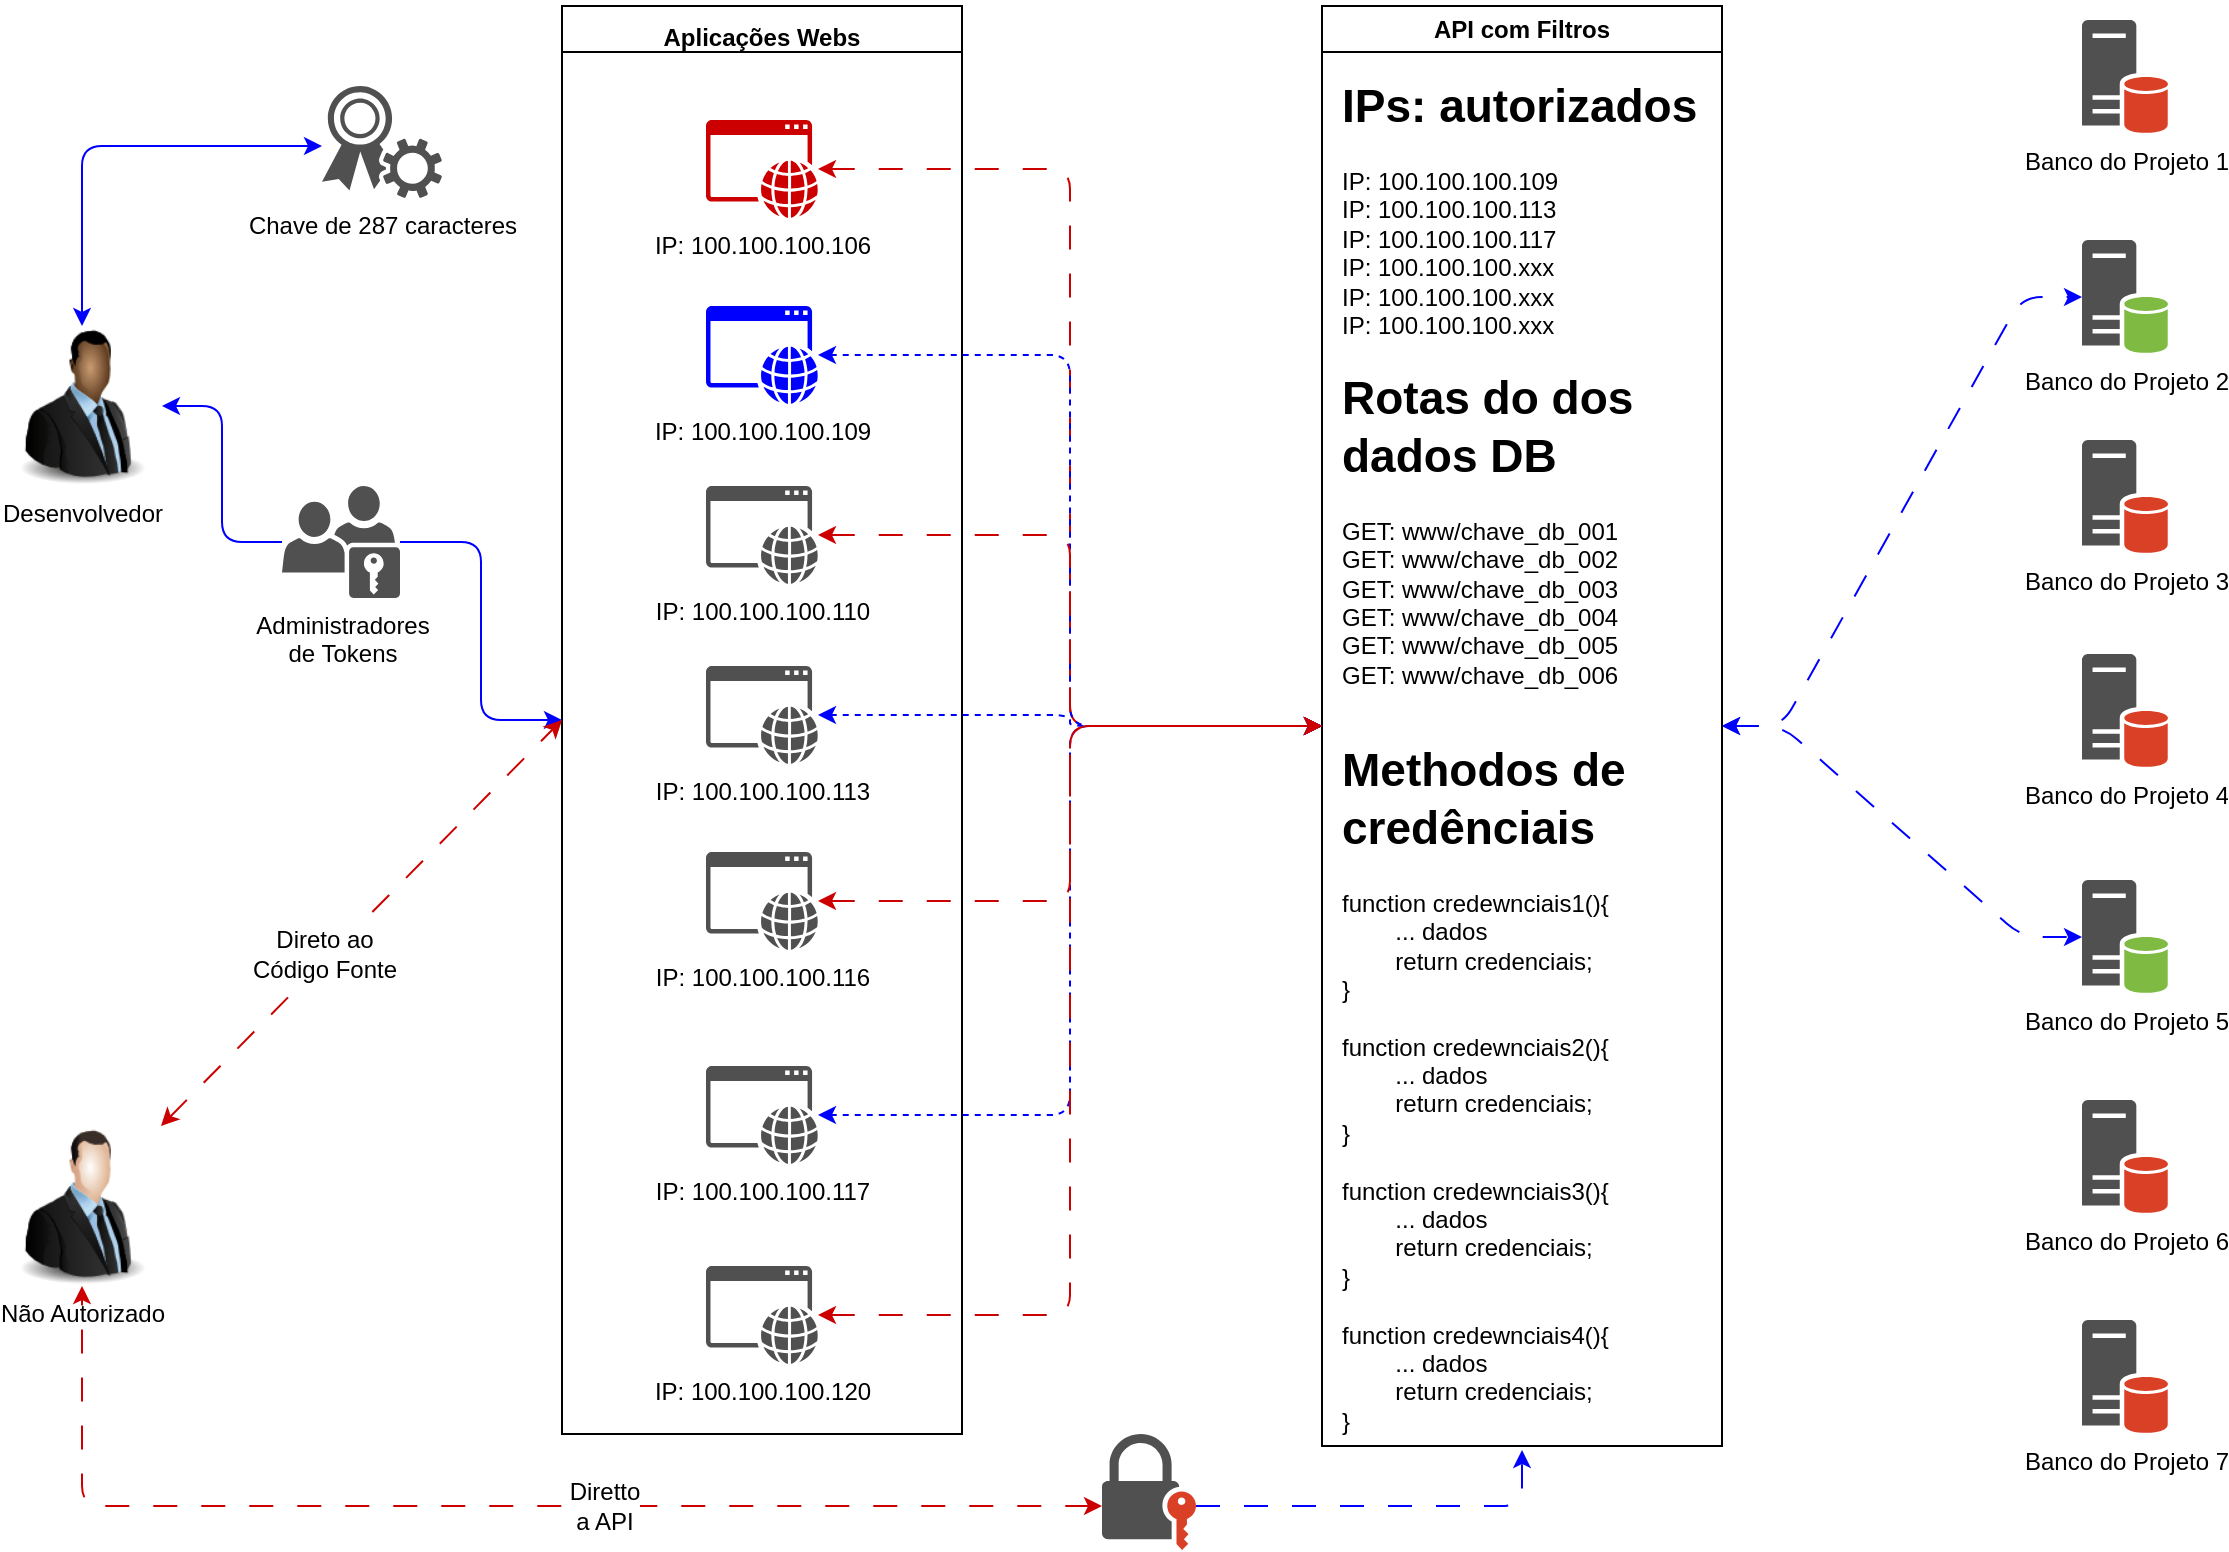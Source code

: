 <mxfile>
    <diagram id="a9bzNtNZ48qk1Erkkjij" name="Página-1">
        <mxGraphModel dx="1676" dy="970" grid="1" gridSize="10" guides="1" tooltips="1" connect="1" arrows="1" fold="1" page="1" pageScale="1" pageWidth="1169" pageHeight="827" math="0" shadow="0">
            <root>
                <mxCell id="0"/>
                <mxCell id="1" parent="0"/>
                <mxCell id="2" value="Banco do Projeto 1" style="sketch=0;shadow=0;dashed=0;html=1;strokeColor=none;fillColor=#505050;labelPosition=center;verticalLabelPosition=bottom;verticalAlign=top;outlineConnect=0;align=center;shape=mxgraph.office.databases.database_server_orange;" vertex="1" parent="1">
                    <mxGeometry x="1080" y="47" width="43" height="57" as="geometry"/>
                </mxCell>
                <mxCell id="34" style="edgeStyle=entityRelationEdgeStyle;html=1;dashed=1;dashPattern=12 12;strokeColor=#0000FF;fontSize=12;startArrow=classic;startFill=1;" edge="1" parent="1" source="7" target="35">
                    <mxGeometry relative="1" as="geometry"/>
                </mxCell>
                <mxCell id="37" style="edgeStyle=entityRelationEdgeStyle;html=1;dashed=1;dashPattern=12 12;strokeColor=#0000FF;fontSize=12;startArrow=classic;startFill=1;" edge="1" parent="1" source="7" target="36">
                    <mxGeometry relative="1" as="geometry"/>
                </mxCell>
                <mxCell id="7" value="API com Filtros" style="swimlane;whiteSpace=wrap;html=1;startSize=23;" vertex="1" parent="1">
                    <mxGeometry x="700" y="40" width="200" height="720" as="geometry"/>
                </mxCell>
                <mxCell id="9" value="&lt;h1&gt;&lt;font style=&quot;font-size: 23px;&quot;&gt;IPs: autorizados&lt;/font&gt;&lt;/h1&gt;&lt;p&gt;IP: 100.100.100.109&lt;br&gt;IP: 100.100.100.113&lt;br&gt;IP: 100.100.100.117&lt;br&gt;IP: 100.100.100.xxx&lt;br&gt;IP: 100.100.100.xxx&lt;br&gt;IP: 100.100.100.xxx&lt;br&gt;&lt;/p&gt;" style="text;html=1;strokeColor=none;fillColor=none;spacing=5;spacingTop=-20;whiteSpace=wrap;overflow=hidden;rounded=0;" vertex="1" parent="7">
                    <mxGeometry x="5" y="30" width="190" height="160" as="geometry"/>
                </mxCell>
                <mxCell id="28" value="&lt;h1&gt;&lt;font style=&quot;font-size: 23px;&quot;&gt;Rotas do dos dados DB&lt;/font&gt;&lt;/h1&gt;&lt;p&gt;GET: www/chave_db_001&lt;br&gt;GET: www/chave_db_002&lt;br&gt;GET: www/chave_db_003&lt;br&gt;GET: www/chave_db_004&lt;br&gt;GET: www/chave_db_005&lt;br&gt;GET: www/chave_db_006&lt;br&gt;&lt;/p&gt;" style="text;html=1;strokeColor=none;fillColor=none;spacing=5;spacingTop=-20;whiteSpace=wrap;overflow=hidden;rounded=0;" vertex="1" parent="7">
                    <mxGeometry x="5" y="175.5" width="190" height="170" as="geometry"/>
                </mxCell>
                <mxCell id="29" value="&lt;h1&gt;&lt;font style=&quot;font-size: 23px;&quot;&gt;Methodos de credênciais&lt;/font&gt;&lt;/h1&gt;&lt;p&gt;function credewnciais1(){&lt;br&gt;&lt;span style=&quot;&quot;&gt;&#9;&lt;/span&gt;&lt;span style=&quot;white-space: pre;&quot;&gt;&#9;&lt;/span&gt;... dados&lt;br&gt;&lt;span style=&quot;&quot;&gt;&#9;&lt;/span&gt;&lt;span style=&quot;&quot;&gt;&#9;&lt;/span&gt;&lt;span style=&quot;white-space: pre;&quot;&gt;&#9;&lt;/span&gt;return credenciais;&lt;br&gt;}&lt;br&gt;&lt;br&gt;function credewnciais2(){&lt;br&gt;&lt;span style=&quot;border-color: var(--border-color);&quot;&gt;&#9;&lt;/span&gt;&lt;span style=&quot;white-space: pre;&quot;&gt;&#9;&lt;/span&gt;... dados&lt;br style=&quot;border-color: var(--border-color);&quot;&gt;&lt;span style=&quot;border-color: var(--border-color);&quot;&gt;&#9;&lt;/span&gt;&lt;span style=&quot;&quot;&gt;&#9;&lt;/span&gt;&lt;span style=&quot;white-space: pre;&quot;&gt;&#9;&lt;/span&gt;return credenciais;&lt;br style=&quot;border-color: var(--border-color);&quot;&gt;}&lt;br&gt;&lt;br&gt;function credewnciais3(){&lt;br&gt;&lt;span style=&quot;border-color: var(--border-color);&quot;&gt;&#9;&lt;/span&gt;&lt;span style=&quot;white-space: pre;&quot;&gt;&#9;&lt;/span&gt;... dados&lt;br style=&quot;border-color: var(--border-color);&quot;&gt;&lt;span style=&quot;border-color: var(--border-color);&quot;&gt;&#9;&lt;/span&gt;&lt;span style=&quot;&quot;&gt;&#9;&lt;/span&gt;&lt;span style=&quot;white-space: pre;&quot;&gt;&#9;&lt;/span&gt;return credenciais;&lt;br style=&quot;border-color: var(--border-color);&quot;&gt;}&lt;br&gt;&lt;br&gt;function credewnciais4(){&lt;br&gt;&lt;span style=&quot;border-color: var(--border-color);&quot;&gt;&#9;&lt;/span&gt;&lt;span style=&quot;white-space: pre;&quot;&gt;&#9;&lt;/span&gt;... dados&lt;br style=&quot;border-color: var(--border-color);&quot;&gt;&lt;span style=&quot;border-color: var(--border-color);&quot;&gt;&#9;&lt;/span&gt;&lt;span style=&quot;&quot;&gt;&#9;&lt;/span&gt;&lt;span style=&quot;white-space: pre;&quot;&gt;&#9;&lt;/span&gt;return credenciais;&lt;br style=&quot;border-color: var(--border-color);&quot;&gt;}&lt;br&gt;&lt;/p&gt;" style="text;html=1;strokeColor=none;fillColor=none;spacing=5;spacingTop=-20;whiteSpace=wrap;overflow=hidden;rounded=0;" vertex="1" parent="7">
                    <mxGeometry x="5" y="362" width="190" height="360" as="geometry"/>
                </mxCell>
                <mxCell id="10" value="&lt;font style=&quot;font-size: 12px;&quot;&gt;Aplicações Webs&lt;/font&gt;" style="swimlane;whiteSpace=wrap;html=1;fontSize=23;" vertex="1" parent="1">
                    <mxGeometry x="320" y="40" width="200" height="714" as="geometry"/>
                </mxCell>
                <mxCell id="4" value="IP: 100.100.100.106" style="sketch=0;pointerEvents=1;shadow=0;dashed=0;html=1;strokeColor=none;fillColor=#CC0000;labelPosition=center;verticalLabelPosition=bottom;verticalAlign=top;outlineConnect=0;align=center;shape=mxgraph.office.concepts.application_web;" vertex="1" parent="10">
                    <mxGeometry x="72" y="57" width="56" height="49" as="geometry"/>
                </mxCell>
                <mxCell id="11" value="IP: 100.100.100.109" style="sketch=0;pointerEvents=1;shadow=0;dashed=0;html=1;strokeColor=none;fillColor=#0000FF;labelPosition=center;verticalLabelPosition=bottom;verticalAlign=top;outlineConnect=0;align=center;shape=mxgraph.office.concepts.application_web;" vertex="1" parent="10">
                    <mxGeometry x="72" y="150" width="56" height="49" as="geometry"/>
                </mxCell>
                <mxCell id="12" value="IP: 100.100.100.110" style="sketch=0;pointerEvents=1;shadow=0;dashed=0;html=1;strokeColor=none;fillColor=#505050;labelPosition=center;verticalLabelPosition=bottom;verticalAlign=top;outlineConnect=0;align=center;shape=mxgraph.office.concepts.application_web;" vertex="1" parent="10">
                    <mxGeometry x="72" y="240" width="56" height="49" as="geometry"/>
                </mxCell>
                <mxCell id="13" value="IP: 100.100.100.113" style="sketch=0;pointerEvents=1;shadow=0;dashed=0;html=1;strokeColor=none;fillColor=#505050;labelPosition=center;verticalLabelPosition=bottom;verticalAlign=top;outlineConnect=0;align=center;shape=mxgraph.office.concepts.application_web;" vertex="1" parent="10">
                    <mxGeometry x="72" y="330" width="56" height="49" as="geometry"/>
                </mxCell>
                <mxCell id="14" value="IP: 100.100.100.116" style="sketch=0;pointerEvents=1;shadow=0;dashed=0;html=1;strokeColor=none;fillColor=#505050;labelPosition=center;verticalLabelPosition=bottom;verticalAlign=top;outlineConnect=0;align=center;shape=mxgraph.office.concepts.application_web;" vertex="1" parent="10">
                    <mxGeometry x="72" y="423" width="56" height="49" as="geometry"/>
                </mxCell>
                <mxCell id="15" value="IP: 100.100.100.117" style="sketch=0;pointerEvents=1;shadow=0;dashed=0;html=1;strokeColor=none;fillColor=#505050;labelPosition=center;verticalLabelPosition=bottom;verticalAlign=top;outlineConnect=0;align=center;shape=mxgraph.office.concepts.application_web;" vertex="1" parent="10">
                    <mxGeometry x="72" y="530" width="56" height="49" as="geometry"/>
                </mxCell>
                <mxCell id="16" value="IP: 100.100.100.120" style="sketch=0;pointerEvents=1;shadow=0;dashed=0;html=1;strokeColor=none;fillColor=#505050;labelPosition=center;verticalLabelPosition=bottom;verticalAlign=top;outlineConnect=0;align=center;shape=mxgraph.office.concepts.application_web;" vertex="1" parent="10">
                    <mxGeometry x="72" y="630" width="56" height="49" as="geometry"/>
                </mxCell>
                <mxCell id="18" style="edgeStyle=elbowEdgeStyle;html=1;fontSize=12;dashed=1;dashPattern=12 12;strokeColor=#CC0000;startArrow=classic;startFill=1;entryX=0;entryY=0.5;entryDx=0;entryDy=0;" edge="1" parent="1" source="4" target="7">
                    <mxGeometry relative="1" as="geometry"/>
                </mxCell>
                <mxCell id="19" style="edgeStyle=elbowEdgeStyle;html=1;entryX=0;entryY=0.5;entryDx=0;entryDy=0;dashed=1;strokeColor=#0000FF;fontSize=12;startArrow=classic;startFill=1;" edge="1" parent="1" source="11" target="7">
                    <mxGeometry relative="1" as="geometry"/>
                </mxCell>
                <mxCell id="20" style="edgeStyle=elbowEdgeStyle;html=1;entryX=0;entryY=0.5;entryDx=0;entryDy=0;dashed=1;strokeColor=#0000FF;fontSize=12;startArrow=classic;startFill=1;" edge="1" parent="1" source="13" target="7">
                    <mxGeometry relative="1" as="geometry"/>
                </mxCell>
                <mxCell id="21" style="edgeStyle=elbowEdgeStyle;html=1;entryX=0;entryY=0.5;entryDx=0;entryDy=0;dashed=1;strokeColor=#0000FF;fontSize=12;startArrow=classic;startFill=1;" edge="1" parent="1" source="15" target="7">
                    <mxGeometry relative="1" as="geometry"/>
                </mxCell>
                <mxCell id="22" style="edgeStyle=elbowEdgeStyle;html=1;entryX=0;entryY=0.5;entryDx=0;entryDy=0;dashed=1;strokeColor=#CC0000;fontSize=12;startArrow=classic;startFill=1;dashPattern=12 12;" edge="1" parent="1" source="12" target="7">
                    <mxGeometry relative="1" as="geometry"/>
                </mxCell>
                <mxCell id="23" style="edgeStyle=elbowEdgeStyle;html=1;dashed=1;dashPattern=12 12;strokeColor=#CC0000;fontSize=12;startArrow=classic;startFill=1;entryX=0;entryY=0.5;entryDx=0;entryDy=0;" edge="1" parent="1" source="14" target="7">
                    <mxGeometry relative="1" as="geometry">
                        <mxPoint x="760" y="156" as="targetPoint"/>
                    </mxGeometry>
                </mxCell>
                <mxCell id="24" style="edgeStyle=elbowEdgeStyle;html=1;entryX=0;entryY=0.5;entryDx=0;entryDy=0;dashed=1;dashPattern=12 12;strokeColor=#CC0000;fontSize=12;startArrow=classic;startFill=1;" edge="1" parent="1" source="16" target="7">
                    <mxGeometry relative="1" as="geometry"/>
                </mxCell>
                <mxCell id="25" value="Banco do Projeto 3" style="sketch=0;shadow=0;dashed=0;html=1;strokeColor=none;fillColor=#505050;labelPosition=center;verticalLabelPosition=bottom;verticalAlign=top;outlineConnect=0;align=center;shape=mxgraph.office.databases.database_server_orange;" vertex="1" parent="1">
                    <mxGeometry x="1080" y="257" width="43" height="57" as="geometry"/>
                </mxCell>
                <mxCell id="30" value="Banco do Projeto 4" style="sketch=0;shadow=0;dashed=0;html=1;strokeColor=none;fillColor=#505050;labelPosition=center;verticalLabelPosition=bottom;verticalAlign=top;outlineConnect=0;align=center;shape=mxgraph.office.databases.database_server_orange;" vertex="1" parent="1">
                    <mxGeometry x="1080" y="364" width="43" height="57" as="geometry"/>
                </mxCell>
                <mxCell id="32" value="Banco do Projeto 6" style="sketch=0;shadow=0;dashed=0;html=1;strokeColor=none;fillColor=#505050;labelPosition=center;verticalLabelPosition=bottom;verticalAlign=top;outlineConnect=0;align=center;shape=mxgraph.office.databases.database_server_orange;" vertex="1" parent="1">
                    <mxGeometry x="1080" y="587" width="43" height="57" as="geometry"/>
                </mxCell>
                <mxCell id="33" value="Banco do Projeto 7" style="sketch=0;shadow=0;dashed=0;html=1;strokeColor=none;fillColor=#505050;labelPosition=center;verticalLabelPosition=bottom;verticalAlign=top;outlineConnect=0;align=center;shape=mxgraph.office.databases.database_server_orange;" vertex="1" parent="1">
                    <mxGeometry x="1080" y="697" width="43" height="57" as="geometry"/>
                </mxCell>
                <mxCell id="35" value="Banco do Projeto 2" style="sketch=0;shadow=0;dashed=0;html=1;strokeColor=none;fillColor=#505050;labelPosition=center;verticalLabelPosition=bottom;verticalAlign=top;outlineConnect=0;align=center;shape=mxgraph.office.databases.database_server_green;fontSize=12;" vertex="1" parent="1">
                    <mxGeometry x="1080" y="157" width="43" height="57" as="geometry"/>
                </mxCell>
                <mxCell id="36" value="Banco do Projeto 5" style="sketch=0;shadow=0;dashed=0;html=1;strokeColor=none;fillColor=#505050;labelPosition=center;verticalLabelPosition=bottom;verticalAlign=top;outlineConnect=0;align=center;shape=mxgraph.office.databases.database_server_green;fontSize=12;" vertex="1" parent="1">
                    <mxGeometry x="1080" y="477" width="43" height="57" as="geometry"/>
                </mxCell>
                <mxCell id="45" style="edgeStyle=elbowEdgeStyle;elbow=vertical;html=1;strokeColor=#0000FF;fontSize=12;startArrow=classic;startFill=1;" edge="1" parent="1" source="38" target="41">
                    <mxGeometry relative="1" as="geometry">
                        <Array as="points">
                            <mxPoint x="160" y="110"/>
                        </Array>
                    </mxGeometry>
                </mxCell>
                <mxCell id="46" style="edgeStyle=elbowEdgeStyle;html=1;entryX=0;entryY=0.5;entryDx=0;entryDy=0;strokeColor=#0000FF;fontSize=12;startArrow=none;startFill=1;" edge="1" parent="1" source="48" target="10">
                    <mxGeometry relative="1" as="geometry"/>
                </mxCell>
                <mxCell id="38" value="Desenvolvedor" style="image;html=1;image=img/lib/clip_art/people/Suit_Man_Black_128x128.png;fontSize=12;fillColor=#0000FF;" vertex="1" parent="1">
                    <mxGeometry x="40" y="200" width="80" height="80" as="geometry"/>
                </mxCell>
                <mxCell id="40" style="edgeStyle=elbowEdgeStyle;html=1;entryX=0.5;entryY=1;entryDx=0;entryDy=0;dashed=1;dashPattern=12 12;strokeColor=#0000FF;fontSize=12;startArrow=none;startFill=1;elbow=vertical;" edge="1" parent="1" source="42" target="29">
                    <mxGeometry relative="1" as="geometry">
                        <Array as="points">
                            <mxPoint x="740" y="790"/>
                            <mxPoint x="650" y="800"/>
                        </Array>
                    </mxGeometry>
                </mxCell>
                <mxCell id="47" style="html=1;entryX=0;entryY=0.5;entryDx=0;entryDy=0;strokeColor=#CC0000;fontSize=12;startArrow=classic;startFill=1;dashed=1;dashPattern=12 12;" edge="1" parent="1" source="39" target="10">
                    <mxGeometry relative="1" as="geometry"/>
                </mxCell>
                <mxCell id="50" value="Direto ao&lt;br&gt;Código Fonte" style="edgeLabel;html=1;align=center;verticalAlign=middle;resizable=0;points=[];fontSize=12;" vertex="1" connectable="0" parent="47">
                    <mxGeometry x="-0.162" y="2" relative="1" as="geometry">
                        <mxPoint x="-1" as="offset"/>
                    </mxGeometry>
                </mxCell>
                <mxCell id="39" value="Não Autorizado" style="image;html=1;image=img/lib/clip_art/people/Suit_Man_128x128.png;fontSize=12;fillColor=#0000FF;" vertex="1" parent="1">
                    <mxGeometry x="40" y="600" width="80" height="80" as="geometry"/>
                </mxCell>
                <mxCell id="41" value="Chave de 287 caracteres" style="sketch=0;pointerEvents=1;shadow=0;dashed=0;html=1;strokeColor=none;fillColor=#505050;labelPosition=center;verticalLabelPosition=bottom;verticalAlign=top;outlineConnect=0;align=center;shape=mxgraph.office.security.token_service;fontSize=12;" vertex="1" parent="1">
                    <mxGeometry x="200" y="80" width="60" height="56" as="geometry"/>
                </mxCell>
                <mxCell id="44" style="edgeStyle=elbowEdgeStyle;elbow=vertical;html=1;dashed=1;dashPattern=12 12;strokeColor=#CC0000;fontSize=12;startArrow=classic;startFill=1;" edge="1" parent="1" source="42" target="39">
                    <mxGeometry relative="1" as="geometry">
                        <Array as="points">
                            <mxPoint x="270" y="790"/>
                        </Array>
                    </mxGeometry>
                </mxCell>
                <mxCell id="51" value="Diretto &lt;br&gt;a API" style="edgeLabel;html=1;align=center;verticalAlign=middle;resizable=0;points=[];fontSize=12;" vertex="1" connectable="0" parent="44">
                    <mxGeometry x="-0.195" relative="1" as="geometry">
                        <mxPoint as="offset"/>
                    </mxGeometry>
                </mxCell>
                <mxCell id="42" value="" style="sketch=0;pointerEvents=1;shadow=0;dashed=0;html=1;strokeColor=none;fillColor=#505050;labelPosition=center;verticalLabelPosition=bottom;verticalAlign=top;outlineConnect=0;align=center;shape=mxgraph.office.security.lock_with_key_security_orange;fontSize=12;" vertex="1" parent="1">
                    <mxGeometry x="590" y="754" width="47" height="58" as="geometry"/>
                </mxCell>
                <mxCell id="49" value="" style="edgeStyle=elbowEdgeStyle;html=1;entryX=0;entryY=0.5;entryDx=0;entryDy=0;strokeColor=#0000FF;fontSize=12;startArrow=classic;startFill=1;endArrow=none;" edge="1" parent="1" source="38" target="48">
                    <mxGeometry relative="1" as="geometry">
                        <mxPoint x="120.0" y="240" as="sourcePoint"/>
                        <mxPoint x="320.0" y="397" as="targetPoint"/>
                    </mxGeometry>
                </mxCell>
                <mxCell id="48" value="Administradores &lt;br&gt;de Tokens" style="sketch=0;pointerEvents=1;shadow=0;dashed=0;html=1;strokeColor=none;fillColor=#505050;labelPosition=center;verticalLabelPosition=bottom;verticalAlign=top;outlineConnect=0;align=center;shape=mxgraph.office.security.role_group;fontSize=12;" vertex="1" parent="1">
                    <mxGeometry x="180" y="280" width="59" height="56" as="geometry"/>
                </mxCell>
            </root>
        </mxGraphModel>
    </diagram>
</mxfile>